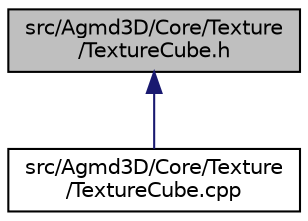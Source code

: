 digraph "src/Agmd3D/Core/Texture/TextureCube.h"
{
  edge [fontname="Helvetica",fontsize="10",labelfontname="Helvetica",labelfontsize="10"];
  node [fontname="Helvetica",fontsize="10",shape=record];
  Node1 [label="src/Agmd3D/Core/Texture\l/TextureCube.h",height=0.2,width=0.4,color="black", fillcolor="grey75", style="filled" fontcolor="black"];
  Node1 -> Node2 [dir="back",color="midnightblue",fontsize="10",style="solid"];
  Node2 [label="src/Agmd3D/Core/Texture\l/TextureCube.cpp",height=0.2,width=0.4,color="black", fillcolor="white", style="filled",URL="$_texture_cube_8cpp.html"];
}

